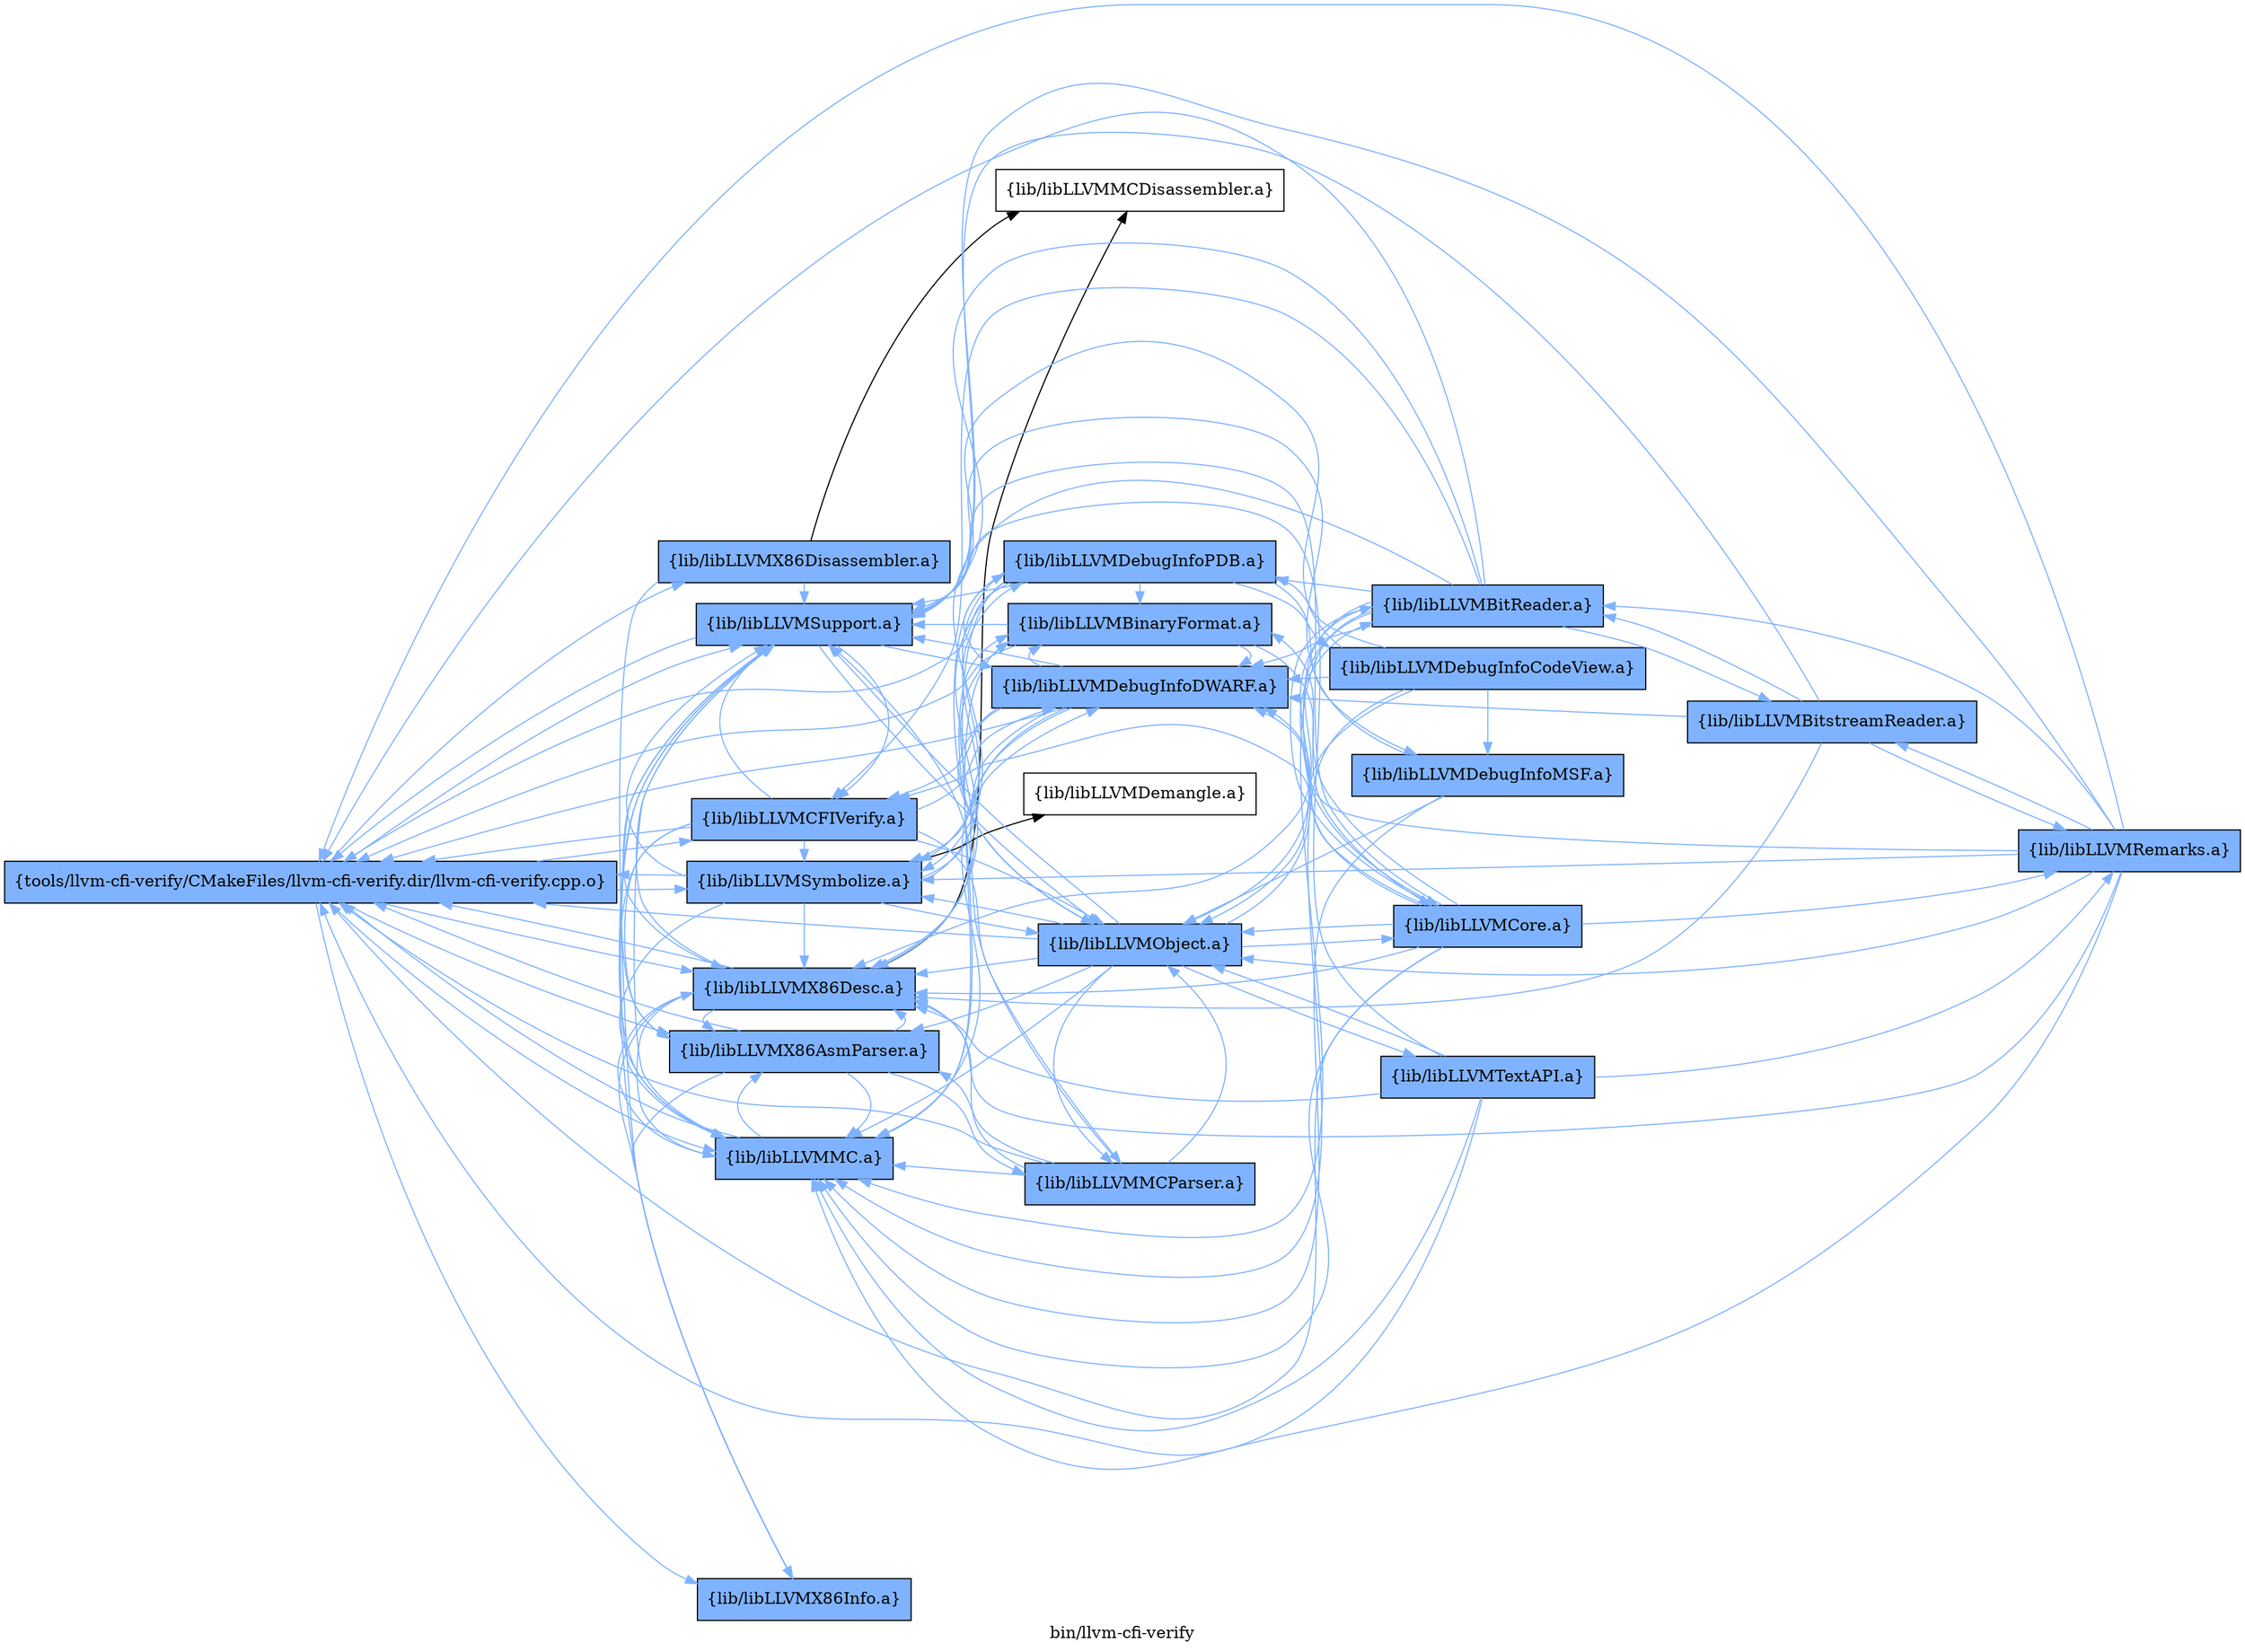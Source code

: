 digraph "bin/llvm-cfi-verify" {
	label="bin/llvm-cfi-verify";
	rankdir="LR"
	{ rank=same; Node0x55a1b3e96678;  }
	{ rank=same; Node0x55a1b3e8ce48; Node0x55a1b3e8d348; Node0x55a1b3e8d668; Node0x55a1b3e8db68; Node0x55a1b3e8b908; Node0x55a1b3e8c768; Node0x55a1b3e998c8; Node0x55a1b3e993c8;  }
	{ rank=same; Node0x55a1b3e8be08; Node0x55a1b3e9a368; Node0x55a1b3e94f58; Node0x55a1b3e8c268; Node0x55a1b3e98f68; Node0x55a1b3e98608; Node0x55a1b3e94558;  }
	{ rank=same; Node0x55a1b3e9b128; Node0x55a1b3e9b5d8; Node0x55a1b3e95458; Node0x55a1b3e9bad8; Node0x55a1b3e98108;  }

	Node0x55a1b3e96678 [shape=record,shape=box,style=filled,fillcolor="0.600000,0.5,1",group=1,label="{tools/llvm-cfi-verify/CMakeFiles/llvm-cfi-verify.dir/llvm-cfi-verify.cpp.o}"];
	Node0x55a1b3e96678 -> Node0x55a1b3e8ce48[color="0.600000 0.5 1"];
	Node0x55a1b3e96678 -> Node0x55a1b3e8d348[color="0.600000 0.5 1"];
	Node0x55a1b3e96678 -> Node0x55a1b3e8d668[color="0.600000 0.5 1"];
	Node0x55a1b3e96678 -> Node0x55a1b3e8db68[color="0.600000 0.5 1"];
	Node0x55a1b3e96678 -> Node0x55a1b3e8b908[color="0.600000 0.5 1"];
	Node0x55a1b3e96678 -> Node0x55a1b3e8c768[color="0.600000 0.5 1"];
	Node0x55a1b3e96678 -> Node0x55a1b3e998c8[color="0.600000 0.5 1"];
	Node0x55a1b3e96678 -> Node0x55a1b3e993c8[color="0.600000 0.5 1"];
	Node0x55a1b3e8ce48 [shape=record,shape=box,style=filled,fillcolor="0.600000,0.5,1",group=1,label="{lib/libLLVMX86AsmParser.a}"];
	Node0x55a1b3e8ce48 -> Node0x55a1b3e96678[color="0.600000 0.5 1"];
	Node0x55a1b3e8ce48 -> Node0x55a1b3e8d348[color="0.600000 0.5 1"];
	Node0x55a1b3e8ce48 -> Node0x55a1b3e8db68[color="0.600000 0.5 1"];
	Node0x55a1b3e8ce48 -> Node0x55a1b3e8b908[color="0.600000 0.5 1"];
	Node0x55a1b3e8ce48 -> Node0x55a1b3e8be08[color="0.600000 0.5 1"];
	Node0x55a1b3e8ce48 -> Node0x55a1b3e8c768[color="0.600000 0.5 1"];
	Node0x55a1b3e8d348 [shape=record,shape=box,style=filled,fillcolor="0.600000,0.5,1",group=1,label="{lib/libLLVMX86Desc.a}"];
	Node0x55a1b3e8d348 -> Node0x55a1b3e96678[color="0.600000 0.5 1"];
	Node0x55a1b3e8d348 -> Node0x55a1b3e8b908[color="0.600000 0.5 1"];
	Node0x55a1b3e8d348 -> Node0x55a1b3e8c768[color="0.600000 0.5 1"];
	Node0x55a1b3e8d348 -> Node0x55a1b3e8db68[color="0.600000 0.5 1"];
	Node0x55a1b3e8d348 -> Node0x55a1b3e9a368;
	Node0x55a1b3e8d348 -> Node0x55a1b3e8ce48[color="0.600000 0.5 1"];
	Node0x55a1b3e8d348 -> Node0x55a1b3e94f58[color="0.600000 0.5 1"];
	Node0x55a1b3e8d668 [shape=record,shape=box,style=filled,fillcolor="0.600000,0.5,1",group=1,label="{lib/libLLVMX86Disassembler.a}"];
	Node0x55a1b3e8d668 -> Node0x55a1b3e8db68[color="0.600000 0.5 1"];
	Node0x55a1b3e8d668 -> Node0x55a1b3e8c768[color="0.600000 0.5 1"];
	Node0x55a1b3e8d668 -> Node0x55a1b3e9a368;
	Node0x55a1b3e8db68 [shape=record,shape=box,style=filled,fillcolor="0.600000,0.5,1",group=1,label="{lib/libLLVMX86Info.a}"];
	Node0x55a1b3e8db68 -> Node0x55a1b3e8c768[color="0.600000 0.5 1"];
	Node0x55a1b3e8b908 [shape=record,shape=box,style=filled,fillcolor="0.600000,0.5,1",group=1,label="{lib/libLLVMMC.a}"];
	Node0x55a1b3e8b908 -> Node0x55a1b3e8d348[color="0.600000 0.5 1"];
	Node0x55a1b3e8b908 -> Node0x55a1b3e8c768[color="0.600000 0.5 1"];
	Node0x55a1b3e8b908 -> Node0x55a1b3e8ce48[color="0.600000 0.5 1"];
	Node0x55a1b3e8b908 -> Node0x55a1b3e96678[color="0.600000 0.5 1"];
	Node0x55a1b3e8b908 -> Node0x55a1b3e94f58[color="0.600000 0.5 1"];
	Node0x55a1b3e8c768 [shape=record,shape=box,style=filled,fillcolor="0.600000,0.5,1",group=1,label="{lib/libLLVMSupport.a}"];
	Node0x55a1b3e8c768 -> Node0x55a1b3e8b908[color="0.600000 0.5 1"];
	Node0x55a1b3e8c768 -> Node0x55a1b3e96678[color="0.600000 0.5 1"];
	Node0x55a1b3e8c768 -> Node0x55a1b3e8d348[color="0.600000 0.5 1"];
	Node0x55a1b3e8c768 -> Node0x55a1b3e8c268[color="0.600000 0.5 1"];
	Node0x55a1b3e8c768 -> Node0x55a1b3e993c8[color="0.600000 0.5 1"];
	Node0x55a1b3e8c768 -> Node0x55a1b3e98f68[color="0.600000 0.5 1"];
	Node0x55a1b3e998c8 [shape=record,shape=box,style=filled,fillcolor="0.600000,0.5,1",group=1,label="{lib/libLLVMSymbolize.a}"];
	Node0x55a1b3e998c8 -> Node0x55a1b3e96678[color="0.600000 0.5 1"];
	Node0x55a1b3e998c8 -> Node0x55a1b3e8d348[color="0.600000 0.5 1"];
	Node0x55a1b3e998c8 -> Node0x55a1b3e8b908[color="0.600000 0.5 1"];
	Node0x55a1b3e998c8 -> Node0x55a1b3e8c768[color="0.600000 0.5 1"];
	Node0x55a1b3e998c8 -> Node0x55a1b3e8c268[color="0.600000 0.5 1"];
	Node0x55a1b3e998c8 -> Node0x55a1b3e98608[color="0.600000 0.5 1"];
	Node0x55a1b3e998c8 -> Node0x55a1b3e98f68[color="0.600000 0.5 1"];
	Node0x55a1b3e998c8 -> Node0x55a1b3e94558;
	Node0x55a1b3e993c8 [shape=record,shape=box,style=filled,fillcolor="0.600000,0.5,1",group=1,label="{lib/libLLVMCFIVerify.a}"];
	Node0x55a1b3e993c8 -> Node0x55a1b3e96678[color="0.600000 0.5 1"];
	Node0x55a1b3e993c8 -> Node0x55a1b3e8ce48[color="0.600000 0.5 1"];
	Node0x55a1b3e993c8 -> Node0x55a1b3e8b908[color="0.600000 0.5 1"];
	Node0x55a1b3e993c8 -> Node0x55a1b3e8c768[color="0.600000 0.5 1"];
	Node0x55a1b3e993c8 -> Node0x55a1b3e998c8[color="0.600000 0.5 1"];
	Node0x55a1b3e993c8 -> Node0x55a1b3e8c268[color="0.600000 0.5 1"];
	Node0x55a1b3e993c8 -> Node0x55a1b3e8be08[color="0.600000 0.5 1"];
	Node0x55a1b3e993c8 -> Node0x55a1b3e98f68[color="0.600000 0.5 1"];
	Node0x55a1b3e8be08 [shape=record,shape=box,style=filled,fillcolor="0.600000,0.5,1",group=1,label="{lib/libLLVMMCParser.a}"];
	Node0x55a1b3e8be08 -> Node0x55a1b3e8c768[color="0.600000 0.5 1"];
	Node0x55a1b3e8be08 -> Node0x55a1b3e96678[color="0.600000 0.5 1"];
	Node0x55a1b3e8be08 -> Node0x55a1b3e8ce48[color="0.600000 0.5 1"];
	Node0x55a1b3e8be08 -> Node0x55a1b3e8b908[color="0.600000 0.5 1"];
	Node0x55a1b3e8be08 -> Node0x55a1b3e8d348[color="0.600000 0.5 1"];
	Node0x55a1b3e8be08 -> Node0x55a1b3e8c268[color="0.600000 0.5 1"];
	Node0x55a1b3e9a368 [shape=record,shape=box,group=0,label="{lib/libLLVMMCDisassembler.a}"];
	Node0x55a1b3e94f58 [shape=record,shape=box,style=filled,fillcolor="0.600000,0.5,1",group=1,label="{lib/libLLVMBinaryFormat.a}"];
	Node0x55a1b3e94f58 -> Node0x55a1b3e9b128[color="0.600000 0.5 1"];
	Node0x55a1b3e94f58 -> Node0x55a1b3e8c768[color="0.600000 0.5 1"];
	Node0x55a1b3e94f58 -> Node0x55a1b3e98f68[color="0.600000 0.5 1"];
	Node0x55a1b3e94f58 -> Node0x55a1b3e96678[color="0.600000 0.5 1"];
	Node0x55a1b3e8c268 [shape=record,shape=box,style=filled,fillcolor="0.600000,0.5,1",group=1,label="{lib/libLLVMObject.a}"];
	Node0x55a1b3e8c268 -> Node0x55a1b3e96678[color="0.600000 0.5 1"];
	Node0x55a1b3e8c268 -> Node0x55a1b3e8c768[color="0.600000 0.5 1"];
	Node0x55a1b3e8c268 -> Node0x55a1b3e94f58[color="0.600000 0.5 1"];
	Node0x55a1b3e8c268 -> Node0x55a1b3e8b908[color="0.600000 0.5 1"];
	Node0x55a1b3e8c268 -> Node0x55a1b3e998c8[color="0.600000 0.5 1"];
	Node0x55a1b3e8c268 -> Node0x55a1b3e8d348[color="0.600000 0.5 1"];
	Node0x55a1b3e8c268 -> Node0x55a1b3e9b5d8[color="0.600000 0.5 1"];
	Node0x55a1b3e8c268 -> Node0x55a1b3e9b128[color="0.600000 0.5 1"];
	Node0x55a1b3e8c268 -> Node0x55a1b3e8ce48[color="0.600000 0.5 1"];
	Node0x55a1b3e8c268 -> Node0x55a1b3e8be08[color="0.600000 0.5 1"];
	Node0x55a1b3e8c268 -> Node0x55a1b3e95458[color="0.600000 0.5 1"];
	Node0x55a1b3e98608 [shape=record,shape=box,style=filled,fillcolor="0.600000,0.5,1",group=1,label="{lib/libLLVMDebugInfoPDB.a}"];
	Node0x55a1b3e98608 -> Node0x55a1b3e8c768[color="0.600000 0.5 1"];
	Node0x55a1b3e98608 -> Node0x55a1b3e8c268[color="0.600000 0.5 1"];
	Node0x55a1b3e98608 -> Node0x55a1b3e96678[color="0.600000 0.5 1"];
	Node0x55a1b3e98608 -> Node0x55a1b3e8b908[color="0.600000 0.5 1"];
	Node0x55a1b3e98608 -> Node0x55a1b3e998c8[color="0.600000 0.5 1"];
	Node0x55a1b3e98608 -> Node0x55a1b3e94f58[color="0.600000 0.5 1"];
	Node0x55a1b3e98608 -> Node0x55a1b3e9bad8[color="0.600000 0.5 1"];
	Node0x55a1b3e98608 -> Node0x55a1b3e8d348[color="0.600000 0.5 1"];
	Node0x55a1b3e98608 -> Node0x55a1b3e98108[color="0.600000 0.5 1"];
	Node0x55a1b3e98f68 [shape=record,shape=box,style=filled,fillcolor="0.600000,0.5,1",group=1,label="{lib/libLLVMDebugInfoDWARF.a}"];
	Node0x55a1b3e98f68 -> Node0x55a1b3e96678[color="0.600000 0.5 1"];
	Node0x55a1b3e98f68 -> Node0x55a1b3e8d348[color="0.600000 0.5 1"];
	Node0x55a1b3e98f68 -> Node0x55a1b3e8b908[color="0.600000 0.5 1"];
	Node0x55a1b3e98f68 -> Node0x55a1b3e8c768[color="0.600000 0.5 1"];
	Node0x55a1b3e98f68 -> Node0x55a1b3e998c8[color="0.600000 0.5 1"];
	Node0x55a1b3e98f68 -> Node0x55a1b3e8c268[color="0.600000 0.5 1"];
	Node0x55a1b3e98f68 -> Node0x55a1b3e993c8[color="0.600000 0.5 1"];
	Node0x55a1b3e98f68 -> Node0x55a1b3e94f58[color="0.600000 0.5 1"];
	Node0x55a1b3e98f68 -> Node0x55a1b3e98608[color="0.600000 0.5 1"];
	Node0x55a1b3e94558 [shape=record,shape=box,group=0,label="{lib/libLLVMDemangle.a}"];
	Node0x55a1b3e9b5d8 [shape=record,shape=box,style=filled,fillcolor="0.600000,0.5,1",group=1,label="{lib/libLLVMBitReader.a}"];
	Node0x55a1b3e9b5d8 -> Node0x55a1b3e96678[color="0.600000 0.5 1"];
	Node0x55a1b3e9b5d8 -> Node0x55a1b3e8d348[color="0.600000 0.5 1"];
	Node0x55a1b3e9b5d8 -> Node0x55a1b3e8b908[color="0.600000 0.5 1"];
	Node0x55a1b3e9b5d8 -> Node0x55a1b3e8c768[color="0.600000 0.5 1"];
	Node0x55a1b3e9b5d8 -> Node0x55a1b3e998c8[color="0.600000 0.5 1"];
	Node0x55a1b3e9b5d8 -> Node0x55a1b3e8c268[color="0.600000 0.5 1"];
	Node0x55a1b3e9b5d8 -> Node0x55a1b3e993c8[color="0.600000 0.5 1"];
	Node0x55a1b3e9b5d8 -> Node0x55a1b3e98f68[color="0.600000 0.5 1"];
	Node0x55a1b3e9b5d8 -> Node0x55a1b3e9b128[color="0.600000 0.5 1"];
	Node0x55a1b3e9b5d8 -> Node0x55a1b3e9a6d8[color="0.600000 0.5 1"];
	Node0x55a1b3e9b5d8 -> Node0x55a1b3e98608[color="0.600000 0.5 1"];
	Node0x55a1b3e9b128 [shape=record,shape=box,style=filled,fillcolor="0.600000,0.5,1",group=1,label="{lib/libLLVMCore.a}"];
	Node0x55a1b3e9b128 -> Node0x55a1b3e96678[color="0.600000 0.5 1"];
	Node0x55a1b3e9b128 -> Node0x55a1b3e8d348[color="0.600000 0.5 1"];
	Node0x55a1b3e9b128 -> Node0x55a1b3e8c768[color="0.600000 0.5 1"];
	Node0x55a1b3e9b128 -> Node0x55a1b3e9b5d8[color="0.600000 0.5 1"];
	Node0x55a1b3e9b128 -> Node0x55a1b3e8b908[color="0.600000 0.5 1"];
	Node0x55a1b3e9b128 -> Node0x55a1b3e94f58[color="0.600000 0.5 1"];
	Node0x55a1b3e9b128 -> Node0x55a1b3e8c268[color="0.600000 0.5 1"];
	Node0x55a1b3e9b128 -> Node0x55a1b3e993c8[color="0.600000 0.5 1"];
	Node0x55a1b3e9b128 -> Node0x55a1b3e9abd8[color="0.600000 0.5 1"];
	Node0x55a1b3e9b128 -> Node0x55a1b3e98f68[color="0.600000 0.5 1"];
	Node0x55a1b3e95458 [shape=record,shape=box,style=filled,fillcolor="0.600000,0.5,1",group=1,label="{lib/libLLVMTextAPI.a}"];
	Node0x55a1b3e95458 -> Node0x55a1b3e8c768[color="0.600000 0.5 1"];
	Node0x55a1b3e95458 -> Node0x55a1b3e96678[color="0.600000 0.5 1"];
	Node0x55a1b3e95458 -> Node0x55a1b3e8b908[color="0.600000 0.5 1"];
	Node0x55a1b3e95458 -> Node0x55a1b3e8c268[color="0.600000 0.5 1"];
	Node0x55a1b3e95458 -> Node0x55a1b3e9abd8[color="0.600000 0.5 1"];
	Node0x55a1b3e95458 -> Node0x55a1b3e8d348[color="0.600000 0.5 1"];
	Node0x55a1b3e9bad8 [shape=record,shape=box,style=filled,fillcolor="0.600000,0.5,1",group=1,label="{lib/libLLVMDebugInfoCodeView.a}"];
	Node0x55a1b3e9bad8 -> Node0x55a1b3e8c768[color="0.600000 0.5 1"];
	Node0x55a1b3e9bad8 -> Node0x55a1b3e8b908[color="0.600000 0.5 1"];
	Node0x55a1b3e9bad8 -> Node0x55a1b3e8c268[color="0.600000 0.5 1"];
	Node0x55a1b3e9bad8 -> Node0x55a1b3e98608[color="0.600000 0.5 1"];
	Node0x55a1b3e9bad8 -> Node0x55a1b3e98108[color="0.600000 0.5 1"];
	Node0x55a1b3e9bad8 -> Node0x55a1b3e98f68[color="0.600000 0.5 1"];
	Node0x55a1b3e98108 [shape=record,shape=box,style=filled,fillcolor="0.600000,0.5,1",group=1,label="{lib/libLLVMDebugInfoMSF.a}"];
	Node0x55a1b3e98108 -> Node0x55a1b3e8b908[color="0.600000 0.5 1"];
	Node0x55a1b3e98108 -> Node0x55a1b3e8c768[color="0.600000 0.5 1"];
	Node0x55a1b3e98108 -> Node0x55a1b3e8c268[color="0.600000 0.5 1"];
	Node0x55a1b3e9a6d8 [shape=record,shape=box,style=filled,fillcolor="0.600000,0.5,1",group=1,label="{lib/libLLVMBitstreamReader.a}"];
	Node0x55a1b3e9a6d8 -> Node0x55a1b3e8d348[color="0.600000 0.5 1"];
	Node0x55a1b3e9a6d8 -> Node0x55a1b3e8c768[color="0.600000 0.5 1"];
	Node0x55a1b3e9a6d8 -> Node0x55a1b3e98f68[color="0.600000 0.5 1"];
	Node0x55a1b3e9a6d8 -> Node0x55a1b3e9b5d8[color="0.600000 0.5 1"];
	Node0x55a1b3e9a6d8 -> Node0x55a1b3e9abd8[color="0.600000 0.5 1"];
	Node0x55a1b3e9abd8 [shape=record,shape=box,style=filled,fillcolor="0.600000,0.5,1",group=1,label="{lib/libLLVMRemarks.a}"];
	Node0x55a1b3e9abd8 -> Node0x55a1b3e8c768[color="0.600000 0.5 1"];
	Node0x55a1b3e9abd8 -> Node0x55a1b3e98f68[color="0.600000 0.5 1"];
	Node0x55a1b3e9abd8 -> Node0x55a1b3e9b5d8[color="0.600000 0.5 1"];
	Node0x55a1b3e9abd8 -> Node0x55a1b3e8b908[color="0.600000 0.5 1"];
	Node0x55a1b3e9abd8 -> Node0x55a1b3e998c8[color="0.600000 0.5 1"];
	Node0x55a1b3e9abd8 -> Node0x55a1b3e96678[color="0.600000 0.5 1"];
	Node0x55a1b3e9abd8 -> Node0x55a1b3e8d348[color="0.600000 0.5 1"];
	Node0x55a1b3e9abd8 -> Node0x55a1b3e8c268[color="0.600000 0.5 1"];
	Node0x55a1b3e9abd8 -> Node0x55a1b3e9a6d8[color="0.600000 0.5 1"];
}
